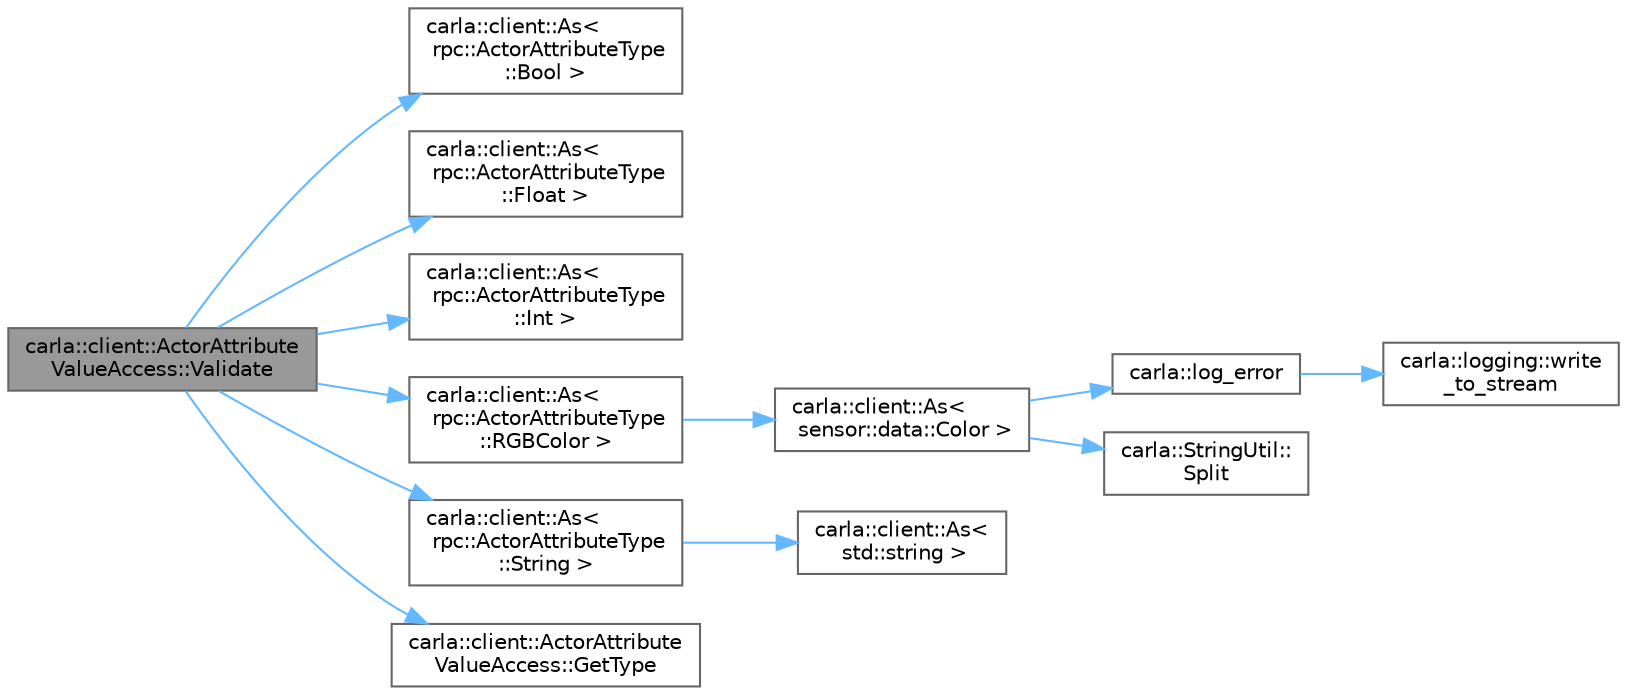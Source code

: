 digraph "carla::client::ActorAttributeValueAccess::Validate"
{
 // INTERACTIVE_SVG=YES
 // LATEX_PDF_SIZE
  bgcolor="transparent";
  edge [fontname=Helvetica,fontsize=10,labelfontname=Helvetica,labelfontsize=10];
  node [fontname=Helvetica,fontsize=10,shape=box,height=0.2,width=0.4];
  rankdir="LR";
  Node1 [id="Node000001",label="carla::client::ActorAttribute\lValueAccess::Validate",height=0.2,width=0.4,color="gray40", fillcolor="grey60", style="filled", fontcolor="black",tooltip=" "];
  Node1 -> Node2 [id="edge1_Node000001_Node000002",color="steelblue1",style="solid",tooltip=" "];
  Node2 [id="Node000002",label="carla::client::As\<\l rpc::ActorAttributeType\l::Bool \>",height=0.2,width=0.4,color="grey40", fillcolor="white", style="filled",URL="$d2/daf/namespacecarla_1_1client.html#a5b61b8337092b3a5abef93675099beb8",tooltip=" "];
  Node1 -> Node3 [id="edge2_Node000001_Node000003",color="steelblue1",style="solid",tooltip=" "];
  Node3 [id="Node000003",label="carla::client::As\<\l rpc::ActorAttributeType\l::Float \>",height=0.2,width=0.4,color="grey40", fillcolor="white", style="filled",URL="$d2/daf/namespacecarla_1_1client.html#ad75ab688c61bfbd0d7357aedf6e20e9c",tooltip=" "];
  Node1 -> Node4 [id="edge3_Node000001_Node000004",color="steelblue1",style="solid",tooltip=" "];
  Node4 [id="Node000004",label="carla::client::As\<\l rpc::ActorAttributeType\l::Int \>",height=0.2,width=0.4,color="grey40", fillcolor="white", style="filled",URL="$d2/daf/namespacecarla_1_1client.html#ada89bd4f54498ee6b522640fd08df6b5",tooltip=" "];
  Node1 -> Node5 [id="edge4_Node000001_Node000005",color="steelblue1",style="solid",tooltip=" "];
  Node5 [id="Node000005",label="carla::client::As\<\l rpc::ActorAttributeType\l::RGBColor \>",height=0.2,width=0.4,color="grey40", fillcolor="white", style="filled",URL="$d2/daf/namespacecarla_1_1client.html#aa60f8a0cdda47fbe9dafdf051b1bea96",tooltip=" "];
  Node5 -> Node6 [id="edge5_Node000005_Node000006",color="steelblue1",style="solid",tooltip=" "];
  Node6 [id="Node000006",label="carla::client::As\<\l sensor::data::Color \>",height=0.2,width=0.4,color="grey40", fillcolor="white", style="filled",URL="$d2/daf/namespacecarla_1_1client.html#a4d560af7180e6d7d2d2e2ba8a9533544",tooltip=" "];
  Node6 -> Node7 [id="edge6_Node000006_Node000007",color="steelblue1",style="solid",tooltip=" "];
  Node7 [id="Node000007",label="carla::log_error",height=0.2,width=0.4,color="grey40", fillcolor="white", style="filled",URL="$d9/d36/namespacecarla.html#a7673dfc76e17f5856b798de6d0384b56",tooltip=" "];
  Node7 -> Node8 [id="edge7_Node000007_Node000008",color="steelblue1",style="solid",tooltip=" "];
  Node8 [id="Node000008",label="carla::logging::write\l_to_stream",height=0.2,width=0.4,color="grey40", fillcolor="white", style="filled",URL="$d2/d8c/namespacecarla_1_1logging.html#a4193666236852fb6a6977299a31445d8",tooltip=" "];
  Node6 -> Node9 [id="edge8_Node000006_Node000009",color="steelblue1",style="solid",tooltip=" "];
  Node9 [id="Node000009",label="carla::StringUtil::\lSplit",height=0.2,width=0.4,color="grey40", fillcolor="white", style="filled",URL="$de/d93/classcarla_1_1StringUtil.html#a569d4b5443e95bffe40798627bf18385",tooltip=" "];
  Node1 -> Node10 [id="edge9_Node000001_Node000010",color="steelblue1",style="solid",tooltip=" "];
  Node10 [id="Node000010",label="carla::client::As\<\l rpc::ActorAttributeType\l::String \>",height=0.2,width=0.4,color="grey40", fillcolor="white", style="filled",URL="$d2/daf/namespacecarla_1_1client.html#a1ac896b3f24f083eee40c4c94ccf87e3",tooltip=" "];
  Node10 -> Node11 [id="edge10_Node000010_Node000011",color="steelblue1",style="solid",tooltip=" "];
  Node11 [id="Node000011",label="carla::client::As\<\l std::string \>",height=0.2,width=0.4,color="grey40", fillcolor="white", style="filled",URL="$d2/daf/namespacecarla_1_1client.html#aa78def54f39d33a538ec8f8a11ed544b",tooltip=" "];
  Node1 -> Node12 [id="edge11_Node000001_Node000012",color="steelblue1",style="solid",tooltip=" "];
  Node12 [id="Node000012",label="carla::client::ActorAttribute\lValueAccess::GetType",height=0.2,width=0.4,color="grey40", fillcolor="white", style="filled",URL="$df/d8a/classcarla_1_1client_1_1ActorAttributeValueAccess.html#ab1ca0434b85f03d7cc7d27ca824f10a0",tooltip=" "];
}
